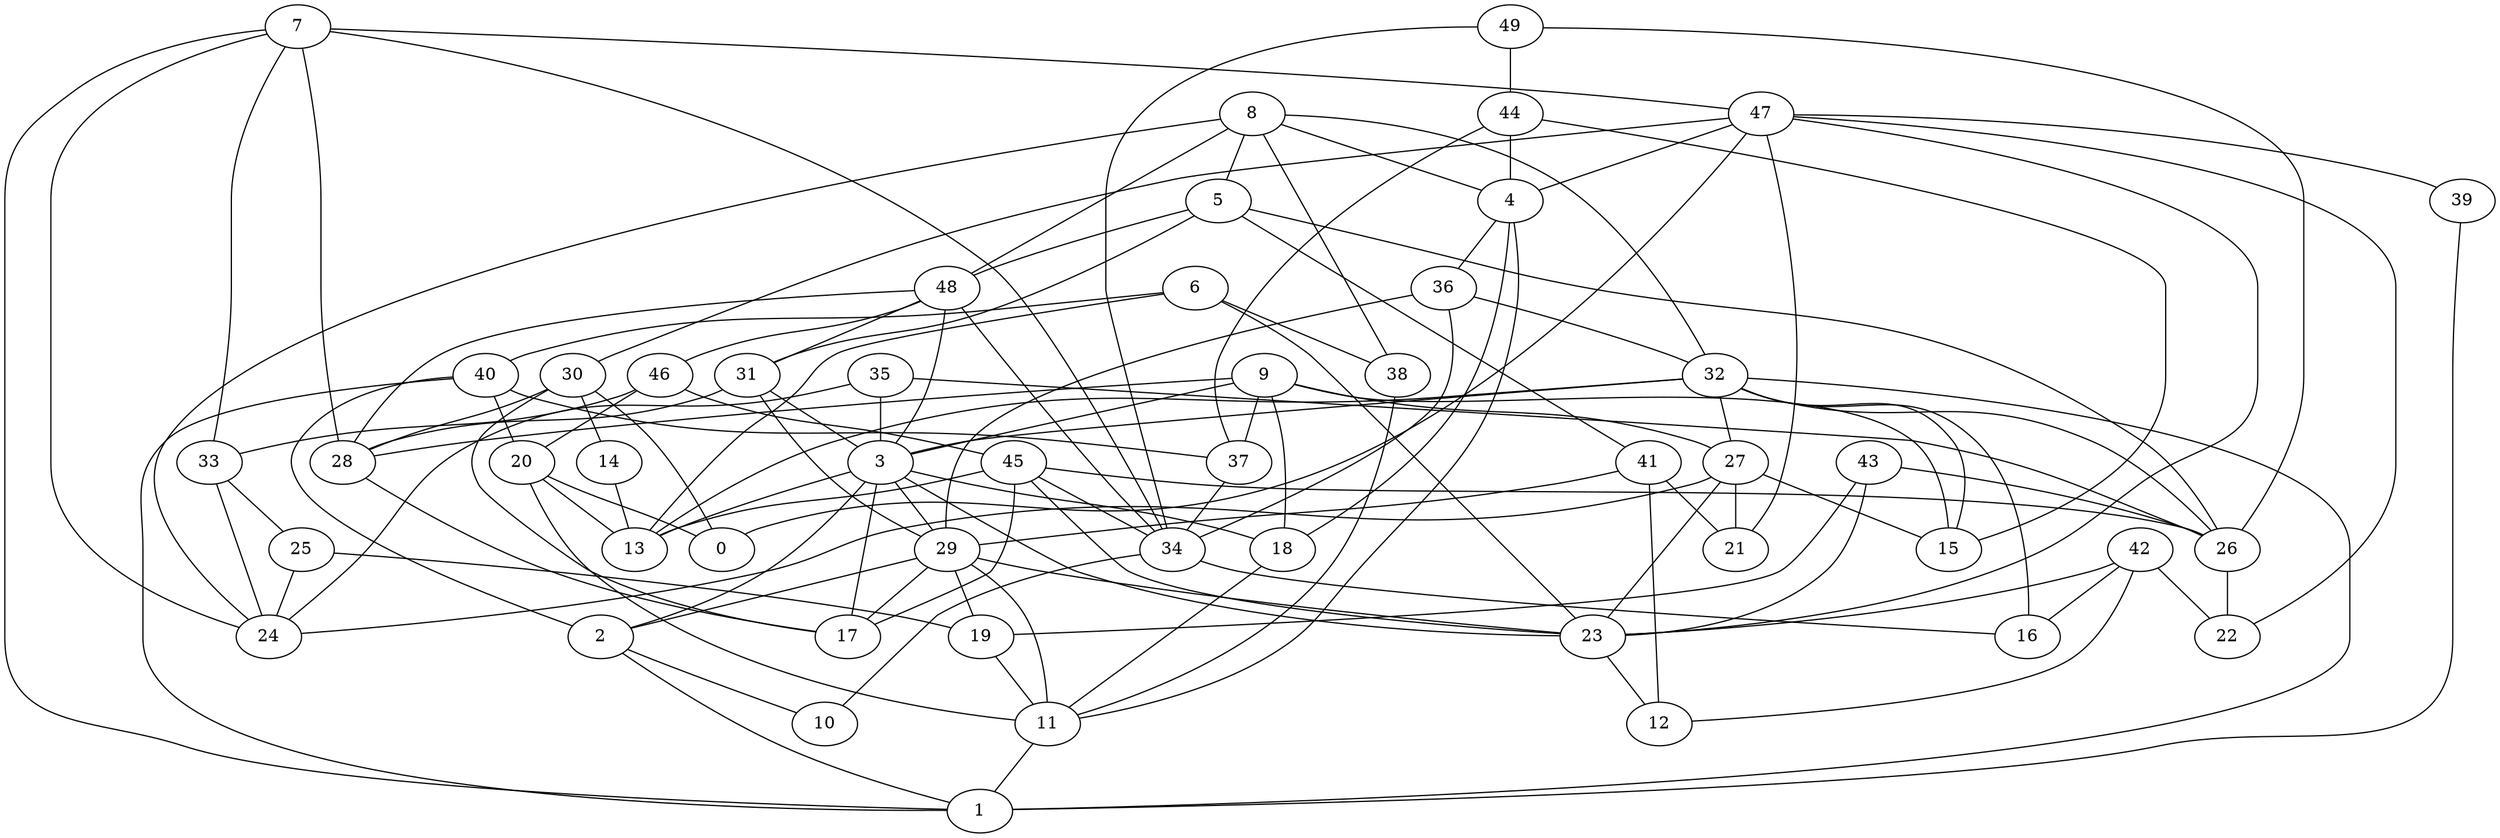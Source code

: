 digraph GG_graph {

subgraph G_graph {
edge [color = black]
"4" -> "18" [dir = none]
"4" -> "11" [dir = none]
"19" -> "11" [dir = none]
"48" -> "46" [dir = none]
"48" -> "34" [dir = none]
"48" -> "28" [dir = none]
"18" -> "11" [dir = none]
"9" -> "27" [dir = none]
"9" -> "28" [dir = none]
"9" -> "3" [dir = none]
"9" -> "18" [dir = none]
"8" -> "24" [dir = none]
"8" -> "48" [dir = none]
"8" -> "32" [dir = none]
"8" -> "38" [dir = none]
"25" -> "24" [dir = none]
"25" -> "19" [dir = none]
"2" -> "10" [dir = none]
"47" -> "0" [dir = none]
"47" -> "21" [dir = none]
"47" -> "4" [dir = none]
"47" -> "22" [dir = none]
"47" -> "23" [dir = none]
"47" -> "30" [dir = none]
"47" -> "39" [dir = none]
"46" -> "33" [dir = none]
"46" -> "20" [dir = none]
"46" -> "45" [dir = none]
"7" -> "24" [dir = none]
"7" -> "28" [dir = none]
"7" -> "33" [dir = none]
"7" -> "47" [dir = none]
"7" -> "34" [dir = none]
"43" -> "23" [dir = none]
"43" -> "26" [dir = none]
"36" -> "34" [dir = none]
"36" -> "32" [dir = none]
"36" -> "29" [dir = none]
"37" -> "34" [dir = none]
"32" -> "15" [dir = none]
"32" -> "13" [dir = none]
"32" -> "27" [dir = none]
"32" -> "16" [dir = none]
"32" -> "26" [dir = none]
"5" -> "41" [dir = none]
"5" -> "31" [dir = none]
"5" -> "48" [dir = none]
"5" -> "26" [dir = none]
"40" -> "1" [dir = none]
"40" -> "2" [dir = none]
"40" -> "20" [dir = none]
"40" -> "37" [dir = none]
"29" -> "11" [dir = none]
"29" -> "19" [dir = none]
"29" -> "2" [dir = none]
"29" -> "23" [dir = none]
"20" -> "13" [dir = none]
"20" -> "11" [dir = none]
"14" -> "13" [dir = none]
"34" -> "16" [dir = none]
"34" -> "10" [dir = none]
"28" -> "17" [dir = none]
"41" -> "29" [dir = none]
"41" -> "12" [dir = none]
"35" -> "26" [dir = none]
"35" -> "3" [dir = none]
"35" -> "24" [dir = none]
"27" -> "24" [dir = none]
"27" -> "21" [dir = none]
"27" -> "15" [dir = none]
"42" -> "12" [dir = none]
"42" -> "16" [dir = none]
"42" -> "23" [dir = none]
"42" -> "22" [dir = none]
"49" -> "34" [dir = none]
"49" -> "26" [dir = none]
"49" -> "44" [dir = none]
"44" -> "15" [dir = none]
"23" -> "12" [dir = none]
"3" -> "13" [dir = none]
"3" -> "29" [dir = none]
"3" -> "2" [dir = none]
"30" -> "28" [dir = none]
"30" -> "17" [dir = none]
"30" -> "14" [dir = none]
"30" -> "0" [dir = none]
"45" -> "26" [dir = none]
"45" -> "17" [dir = none]
"45" -> "34" [dir = none]
"45" -> "23" [dir = none]
"45" -> "13" [dir = none]
"6" -> "38" [dir = none]
"6" -> "40" [dir = none]
"6" -> "23" [dir = none]
"39" -> "1" [dir = none]
"11" -> "1" [dir = none]
"31" -> "29" [dir = none]
"31" -> "3" [dir = none]
"26" -> "22" [dir = none]
"8" -> "4" [dir = none]
"32" -> "3" [dir = none]
"8" -> "5" [dir = none]
"27" -> "23" [dir = none]
"48" -> "31" [dir = none]
"6" -> "13" [dir = none]
"4" -> "36" [dir = none]
"3" -> "17" [dir = none]
"29" -> "17" [dir = none]
"9" -> "37" [dir = none]
"33" -> "24" [dir = none]
"48" -> "3" [dir = none]
"43" -> "19" [dir = none]
"44" -> "37" [dir = none]
"3" -> "18" [dir = none]
"9" -> "15" [dir = none]
"38" -> "11" [dir = none]
"44" -> "4" [dir = none]
"32" -> "1" [dir = none]
"41" -> "21" [dir = none]
"20" -> "0" [dir = none]
"31" -> "28" [dir = none]
"2" -> "1" [dir = none]
"7" -> "1" [dir = none]
"3" -> "23" [dir = none]
"33" -> "25" [dir = none]
}

}
